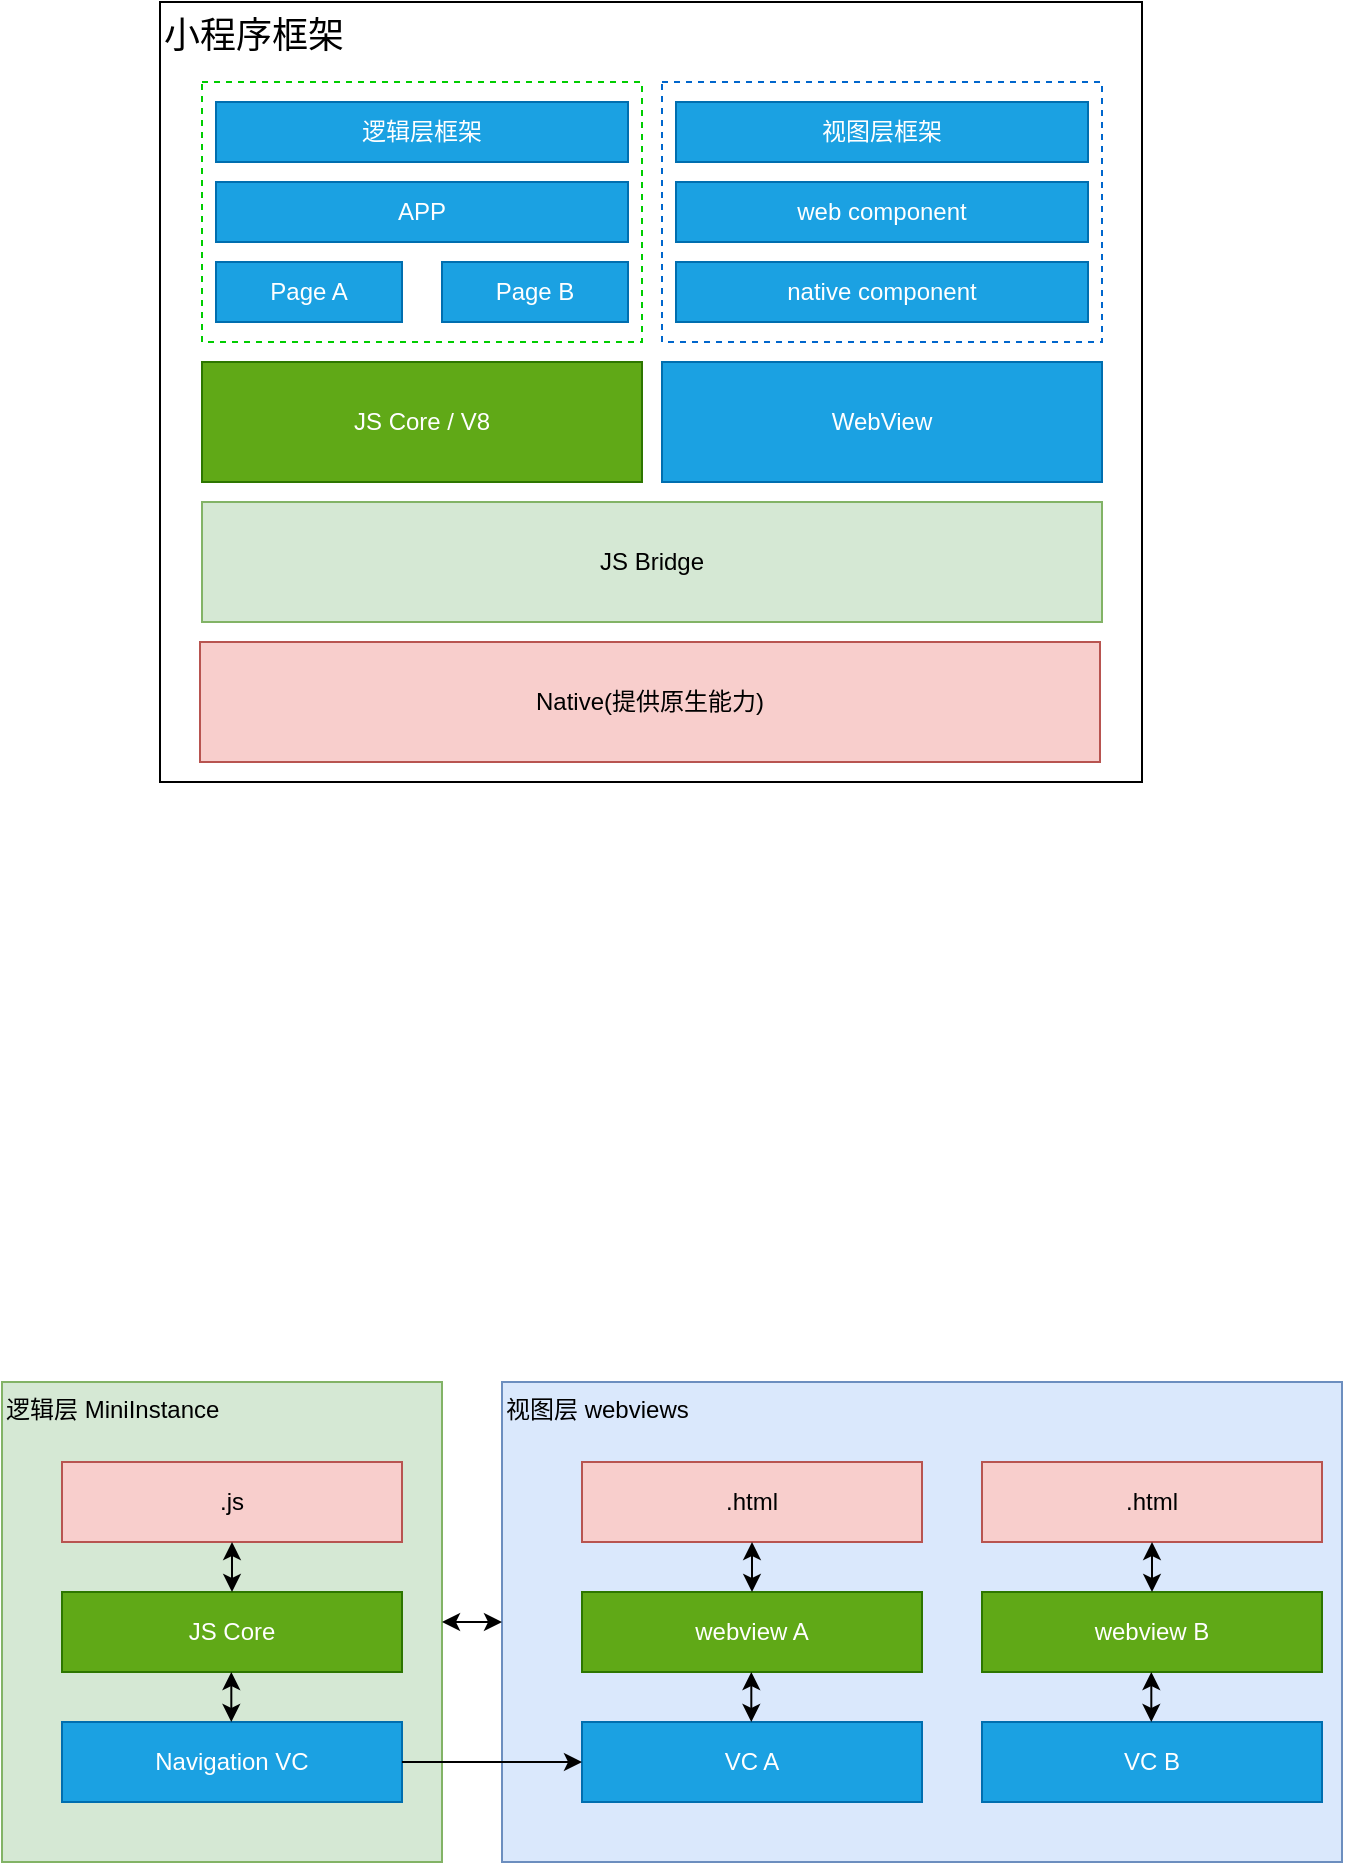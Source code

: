 <mxfile version="14.5.7" type="github">
  <diagram id="AxwiWNN1KDfrD9ET3Yjj" name="Page-1">
    <mxGraphModel dx="983" dy="496" grid="1" gridSize="10" guides="1" tooltips="1" connect="1" arrows="1" fold="1" page="1" pageScale="1" pageWidth="827" pageHeight="1169" math="0" shadow="0">
      <root>
        <mxCell id="0" />
        <mxCell id="1" parent="0" />
        <mxCell id="7P_VsgA5rQCgvv0SyzE5-59" style="edgeStyle=orthogonalEdgeStyle;rounded=0;orthogonalLoop=1;jettySize=auto;html=1;exitX=1;exitY=0.5;exitDx=0;exitDy=0;fontSize=18;" edge="1" parent="1" source="7P_VsgA5rQCgvv0SyzE5-35" target="7P_VsgA5rQCgvv0SyzE5-47">
          <mxGeometry relative="1" as="geometry">
            <mxPoint x="300" y="1040" as="sourcePoint" />
            <mxPoint x="390" y="1040" as="targetPoint" />
          </mxGeometry>
        </mxCell>
        <mxCell id="7P_VsgA5rQCgvv0SyzE5-1" value="小程序框架" style="rounded=0;whiteSpace=wrap;html=1;align=left;verticalAlign=top;fontSize=18;" vertex="1" parent="1">
          <mxGeometry x="169" y="150" width="491" height="390" as="geometry" />
        </mxCell>
        <mxCell id="7P_VsgA5rQCgvv0SyzE5-2" value="JS Bridge" style="rounded=0;whiteSpace=wrap;html=1;fillColor=#d5e8d4;strokeColor=#82b366;" vertex="1" parent="1">
          <mxGeometry x="190" y="400" width="450" height="60" as="geometry" />
        </mxCell>
        <mxCell id="7P_VsgA5rQCgvv0SyzE5-3" value="JS Core / V8" style="rounded=0;whiteSpace=wrap;html=1;fillColor=#60a917;strokeColor=#2D7600;fontColor=#ffffff;" vertex="1" parent="1">
          <mxGeometry x="190" y="330" width="220" height="60" as="geometry" />
        </mxCell>
        <mxCell id="7P_VsgA5rQCgvv0SyzE5-5" value="WebView" style="rounded=0;whiteSpace=wrap;html=1;fillColor=#1ba1e2;strokeColor=#006EAF;fontColor=#ffffff;" vertex="1" parent="1">
          <mxGeometry x="420" y="330" width="220" height="60" as="geometry" />
        </mxCell>
        <mxCell id="7P_VsgA5rQCgvv0SyzE5-6" value="" style="rounded=0;whiteSpace=wrap;html=1;dashed=1;strokeColor=#00CC00;" vertex="1" parent="1">
          <mxGeometry x="190" y="190" width="220" height="130" as="geometry" />
        </mxCell>
        <mxCell id="7P_VsgA5rQCgvv0SyzE5-7" value="" style="rounded=0;whiteSpace=wrap;html=1;dashed=1;strokeColor=#0066CC;" vertex="1" parent="1">
          <mxGeometry x="420" y="190" width="220" height="130" as="geometry" />
        </mxCell>
        <mxCell id="7P_VsgA5rQCgvv0SyzE5-8" value="Native(提供原生能力)" style="rounded=0;whiteSpace=wrap;html=1;fillColor=#f8cecc;strokeColor=#b85450;" vertex="1" parent="1">
          <mxGeometry x="189" y="470" width="450" height="60" as="geometry" />
        </mxCell>
        <mxCell id="7P_VsgA5rQCgvv0SyzE5-10" value="逻辑层框架" style="rounded=0;whiteSpace=wrap;html=1;fillColor=#1ba1e2;strokeColor=#006EAF;fontColor=#ffffff;" vertex="1" parent="1">
          <mxGeometry x="197" y="200" width="206" height="30" as="geometry" />
        </mxCell>
        <mxCell id="7P_VsgA5rQCgvv0SyzE5-11" value="视图层框架" style="rounded=0;whiteSpace=wrap;html=1;fillColor=#1ba1e2;strokeColor=#006EAF;fontColor=#ffffff;" vertex="1" parent="1">
          <mxGeometry x="427" y="200" width="206" height="30" as="geometry" />
        </mxCell>
        <mxCell id="7P_VsgA5rQCgvv0SyzE5-12" value="APP" style="rounded=0;whiteSpace=wrap;html=1;fillColor=#1ba1e2;strokeColor=#006EAF;fontColor=#ffffff;" vertex="1" parent="1">
          <mxGeometry x="197" y="240" width="206" height="30" as="geometry" />
        </mxCell>
        <mxCell id="7P_VsgA5rQCgvv0SyzE5-13" value="Page A" style="rounded=0;whiteSpace=wrap;html=1;fillColor=#1ba1e2;strokeColor=#006EAF;fontColor=#ffffff;" vertex="1" parent="1">
          <mxGeometry x="197" y="280" width="93" height="30" as="geometry" />
        </mxCell>
        <mxCell id="7P_VsgA5rQCgvv0SyzE5-15" value="Page B" style="rounded=0;whiteSpace=wrap;html=1;fillColor=#1ba1e2;strokeColor=#006EAF;fontColor=#ffffff;" vertex="1" parent="1">
          <mxGeometry x="310" y="280" width="93" height="30" as="geometry" />
        </mxCell>
        <mxCell id="7P_VsgA5rQCgvv0SyzE5-16" value="web component" style="rounded=0;whiteSpace=wrap;html=1;fillColor=#1ba1e2;strokeColor=#006EAF;fontColor=#ffffff;" vertex="1" parent="1">
          <mxGeometry x="427" y="240" width="206" height="30" as="geometry" />
        </mxCell>
        <mxCell id="7P_VsgA5rQCgvv0SyzE5-19" value="native component" style="rounded=0;whiteSpace=wrap;html=1;fillColor=#1ba1e2;strokeColor=#006EAF;fontColor=#ffffff;" vertex="1" parent="1">
          <mxGeometry x="427" y="280" width="206" height="30" as="geometry" />
        </mxCell>
        <mxCell id="7P_VsgA5rQCgvv0SyzE5-21" value="逻辑层 MiniInstance" style="rounded=0;whiteSpace=wrap;html=1;fillColor=#d5e8d4;strokeColor=#82b366;align=left;verticalAlign=top;" vertex="1" parent="1">
          <mxGeometry x="90" y="840" width="220" height="240" as="geometry" />
        </mxCell>
        <mxCell id="7P_VsgA5rQCgvv0SyzE5-34" value="JS Core" style="rounded=0;whiteSpace=wrap;html=1;fillColor=#60a917;strokeColor=#2D7600;fontColor=#ffffff;" vertex="1" parent="1">
          <mxGeometry x="120" y="945" width="170" height="40" as="geometry" />
        </mxCell>
        <mxCell id="7P_VsgA5rQCgvv0SyzE5-35" value="Navigation VC" style="rounded=0;whiteSpace=wrap;html=1;fillColor=#1ba1e2;strokeColor=#006EAF;fontColor=#ffffff;" vertex="1" parent="1">
          <mxGeometry x="120" y="1010" width="170" height="40" as="geometry" />
        </mxCell>
        <mxCell id="7P_VsgA5rQCgvv0SyzE5-37" value=".js" style="rounded=0;whiteSpace=wrap;html=1;fillColor=#f8cecc;strokeColor=#b85450;" vertex="1" parent="1">
          <mxGeometry x="120" y="880" width="170" height="40" as="geometry" />
        </mxCell>
        <mxCell id="7P_VsgA5rQCgvv0SyzE5-38" value="" style="endArrow=classic;startArrow=classic;html=1;fontSize=18;exitX=0.5;exitY=0;exitDx=0;exitDy=0;entryX=0.5;entryY=1;entryDx=0;entryDy=0;" edge="1" parent="1" source="7P_VsgA5rQCgvv0SyzE5-34" target="7P_VsgA5rQCgvv0SyzE5-37">
          <mxGeometry width="50" height="50" relative="1" as="geometry">
            <mxPoint x="390" y="940" as="sourcePoint" />
            <mxPoint x="440" y="890" as="targetPoint" />
          </mxGeometry>
        </mxCell>
        <mxCell id="7P_VsgA5rQCgvv0SyzE5-39" value="" style="endArrow=classic;startArrow=classic;html=1;fontSize=18;exitX=0.5;exitY=0;exitDx=0;exitDy=0;entryX=0.5;entryY=1;entryDx=0;entryDy=0;" edge="1" parent="1">
          <mxGeometry width="50" height="50" relative="1" as="geometry">
            <mxPoint x="204.66" y="1010" as="sourcePoint" />
            <mxPoint x="204.66" y="985" as="targetPoint" />
          </mxGeometry>
        </mxCell>
        <mxCell id="7P_VsgA5rQCgvv0SyzE5-40" value="视图层 webviews" style="rounded=0;whiteSpace=wrap;html=1;fillColor=#dae8fc;strokeColor=#6c8ebf;align=left;verticalAlign=top;" vertex="1" parent="1">
          <mxGeometry x="340" y="840" width="420" height="240" as="geometry" />
        </mxCell>
        <mxCell id="7P_VsgA5rQCgvv0SyzE5-41" value="webview A" style="rounded=0;whiteSpace=wrap;html=1;fillColor=#60a917;strokeColor=#2D7600;fontColor=#ffffff;" vertex="1" parent="1">
          <mxGeometry x="380" y="945" width="170" height="40" as="geometry" />
        </mxCell>
        <mxCell id="7P_VsgA5rQCgvv0SyzE5-42" value="VC A" style="rounded=0;whiteSpace=wrap;html=1;fillColor=#1ba1e2;strokeColor=#006EAF;fontColor=#ffffff;" vertex="1" parent="1">
          <mxGeometry x="380" y="1010" width="170" height="40" as="geometry" />
        </mxCell>
        <mxCell id="7P_VsgA5rQCgvv0SyzE5-43" value=".html" style="rounded=0;whiteSpace=wrap;html=1;fillColor=#f8cecc;strokeColor=#b85450;" vertex="1" parent="1">
          <mxGeometry x="380" y="880" width="170" height="40" as="geometry" />
        </mxCell>
        <mxCell id="7P_VsgA5rQCgvv0SyzE5-44" value="" style="endArrow=classic;startArrow=classic;html=1;fontSize=18;exitX=0.5;exitY=0;exitDx=0;exitDy=0;entryX=0.5;entryY=1;entryDx=0;entryDy=0;" edge="1" parent="1" source="7P_VsgA5rQCgvv0SyzE5-41" target="7P_VsgA5rQCgvv0SyzE5-43">
          <mxGeometry width="50" height="50" relative="1" as="geometry">
            <mxPoint x="650" y="940" as="sourcePoint" />
            <mxPoint x="700" y="890" as="targetPoint" />
          </mxGeometry>
        </mxCell>
        <mxCell id="7P_VsgA5rQCgvv0SyzE5-45" value="" style="endArrow=classic;startArrow=classic;html=1;fontSize=18;exitX=0.5;exitY=0;exitDx=0;exitDy=0;entryX=0.5;entryY=1;entryDx=0;entryDy=0;" edge="1" parent="1">
          <mxGeometry width="50" height="50" relative="1" as="geometry">
            <mxPoint x="464.66" y="1010" as="sourcePoint" />
            <mxPoint x="464.66" y="985" as="targetPoint" />
          </mxGeometry>
        </mxCell>
        <mxCell id="7P_VsgA5rQCgvv0SyzE5-46" value="webview B" style="rounded=0;whiteSpace=wrap;html=1;fillColor=#60a917;strokeColor=#2D7600;fontColor=#ffffff;" vertex="1" parent="1">
          <mxGeometry x="580" y="945" width="170" height="40" as="geometry" />
        </mxCell>
        <mxCell id="7P_VsgA5rQCgvv0SyzE5-47" value="VC B" style="rounded=0;whiteSpace=wrap;html=1;fillColor=#1ba1e2;strokeColor=#006EAF;fontColor=#ffffff;" vertex="1" parent="1">
          <mxGeometry x="580" y="1010" width="170" height="40" as="geometry" />
        </mxCell>
        <mxCell id="7P_VsgA5rQCgvv0SyzE5-48" value=".html" style="rounded=0;whiteSpace=wrap;html=1;fillColor=#f8cecc;strokeColor=#b85450;" vertex="1" parent="1">
          <mxGeometry x="580" y="880" width="170" height="40" as="geometry" />
        </mxCell>
        <mxCell id="7P_VsgA5rQCgvv0SyzE5-49" value="" style="endArrow=classic;startArrow=classic;html=1;fontSize=18;exitX=0.5;exitY=0;exitDx=0;exitDy=0;entryX=0.5;entryY=1;entryDx=0;entryDy=0;" edge="1" parent="1" source="7P_VsgA5rQCgvv0SyzE5-46" target="7P_VsgA5rQCgvv0SyzE5-48">
          <mxGeometry width="50" height="50" relative="1" as="geometry">
            <mxPoint x="850" y="940" as="sourcePoint" />
            <mxPoint x="900" y="890" as="targetPoint" />
          </mxGeometry>
        </mxCell>
        <mxCell id="7P_VsgA5rQCgvv0SyzE5-50" value="" style="endArrow=classic;startArrow=classic;html=1;fontSize=18;exitX=0.5;exitY=0;exitDx=0;exitDy=0;entryX=0.5;entryY=1;entryDx=0;entryDy=0;" edge="1" parent="1">
          <mxGeometry width="50" height="50" relative="1" as="geometry">
            <mxPoint x="664.66" y="1010" as="sourcePoint" />
            <mxPoint x="664.66" y="985" as="targetPoint" />
          </mxGeometry>
        </mxCell>
        <mxCell id="7P_VsgA5rQCgvv0SyzE5-52" value="" style="endArrow=classic;startArrow=classic;html=1;fontSize=18;exitX=1;exitY=0.5;exitDx=0;exitDy=0;entryX=0;entryY=0.5;entryDx=0;entryDy=0;" edge="1" parent="1" source="7P_VsgA5rQCgvv0SyzE5-21" target="7P_VsgA5rQCgvv0SyzE5-40">
          <mxGeometry width="50" height="50" relative="1" as="geometry">
            <mxPoint x="215" y="955" as="sourcePoint" />
            <mxPoint x="215" y="930" as="targetPoint" />
          </mxGeometry>
        </mxCell>
        <mxCell id="7P_VsgA5rQCgvv0SyzE5-58" style="edgeStyle=orthogonalEdgeStyle;rounded=0;orthogonalLoop=1;jettySize=auto;html=1;exitX=1;exitY=0.5;exitDx=0;exitDy=0;fontSize=18;" edge="1" parent="1" source="7P_VsgA5rQCgvv0SyzE5-35" target="7P_VsgA5rQCgvv0SyzE5-42">
          <mxGeometry relative="1" as="geometry" />
        </mxCell>
      </root>
    </mxGraphModel>
  </diagram>
</mxfile>
